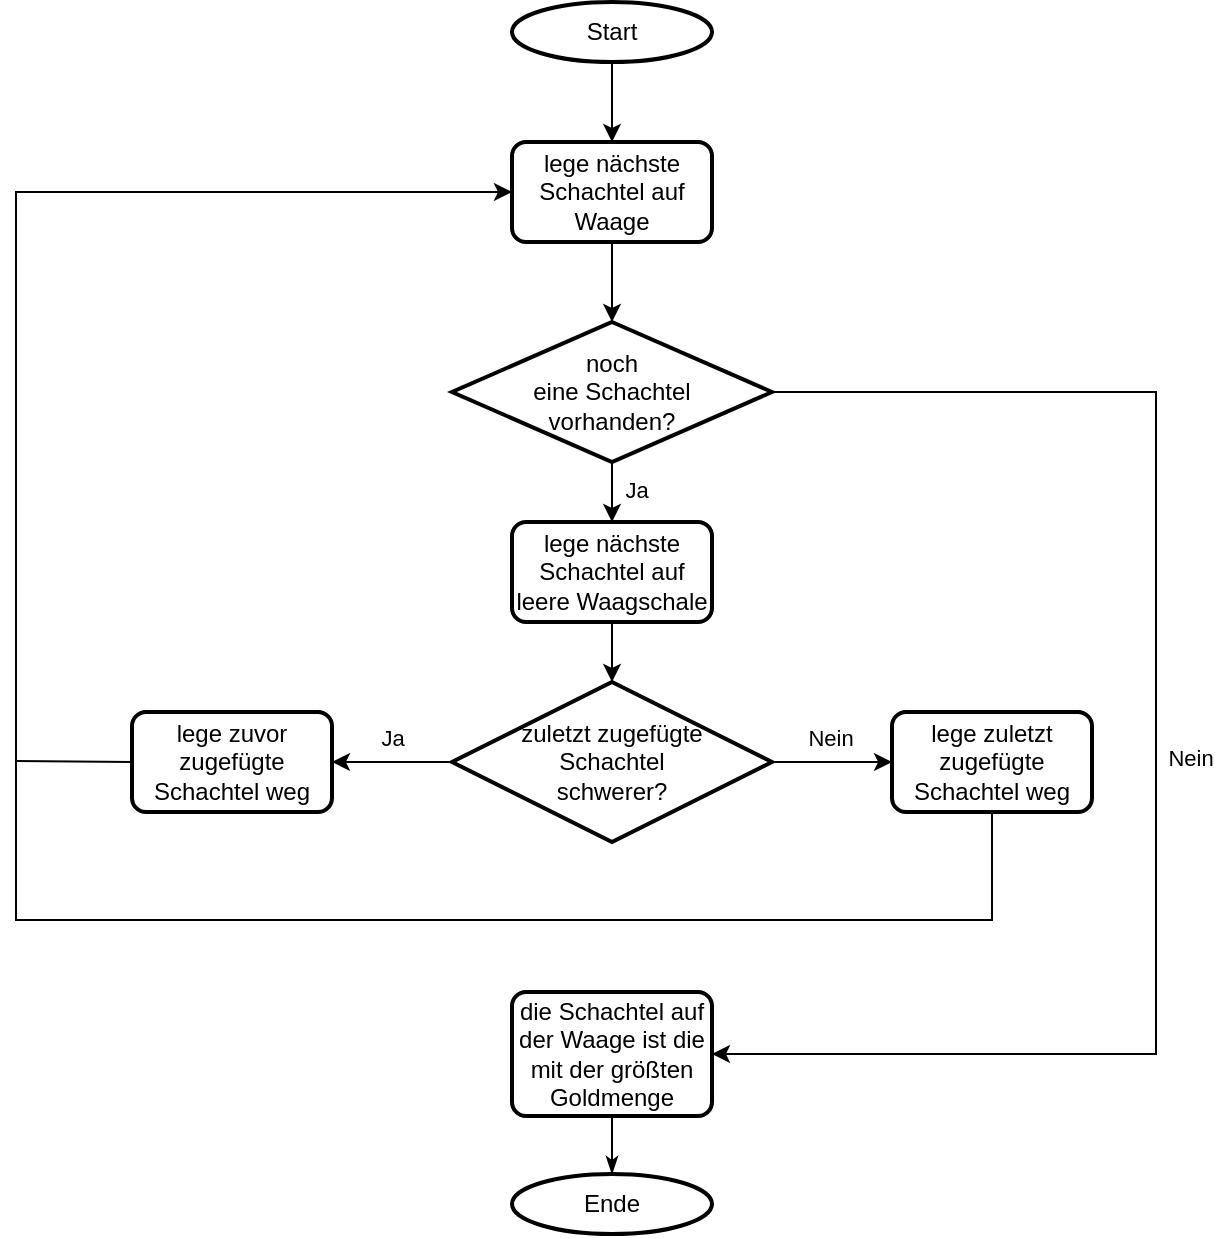 <mxfile version="14.9.7" type="github">
  <diagram id="r6M8skHL5s6FFcUsjDsS" name="Page-1">
    <mxGraphModel dx="1113" dy="729" grid="0" gridSize="10" guides="1" tooltips="1" connect="1" arrows="1" fold="1" page="0" pageScale="1" pageWidth="827" pageHeight="1169" math="0" shadow="0">
      <root>
        <mxCell id="0" />
        <mxCell id="1" parent="0" />
        <mxCell id="Nrn3qzLmEPuo9doUSMoq-4" style="edgeStyle=orthogonalEdgeStyle;rounded=0;orthogonalLoop=1;jettySize=auto;html=1;exitX=0.5;exitY=1;exitDx=0;exitDy=0;exitPerimeter=0;entryX=0.5;entryY=0;entryDx=0;entryDy=0;fontColor=#000000;" edge="1" parent="1" source="Nrn3qzLmEPuo9doUSMoq-1" target="Nrn3qzLmEPuo9doUSMoq-2">
          <mxGeometry relative="1" as="geometry" />
        </mxCell>
        <mxCell id="Nrn3qzLmEPuo9doUSMoq-1" value="Start" style="strokeWidth=2;html=1;shape=mxgraph.flowchart.start_1;whiteSpace=wrap;fontColor=#000000;" vertex="1" parent="1">
          <mxGeometry x="330" y="80" width="100" height="30" as="geometry" />
        </mxCell>
        <mxCell id="Nrn3qzLmEPuo9doUSMoq-5" style="edgeStyle=orthogonalEdgeStyle;rounded=0;orthogonalLoop=1;jettySize=auto;html=1;exitX=0.5;exitY=1;exitDx=0;exitDy=0;entryX=0.5;entryY=0;entryDx=0;entryDy=0;entryPerimeter=0;fontColor=#000000;" edge="1" parent="1" source="Nrn3qzLmEPuo9doUSMoq-2" target="Nrn3qzLmEPuo9doUSMoq-3">
          <mxGeometry relative="1" as="geometry" />
        </mxCell>
        <mxCell id="Nrn3qzLmEPuo9doUSMoq-2" value="lege nächste Schachtel auf Waage" style="rounded=1;whiteSpace=wrap;html=1;absoluteArcSize=1;arcSize=14;strokeWidth=2;fontColor=#000000;" vertex="1" parent="1">
          <mxGeometry x="330" y="150" width="100" height="50" as="geometry" />
        </mxCell>
        <mxCell id="Nrn3qzLmEPuo9doUSMoq-7" value="Ja&lt;br&gt;" style="edgeStyle=orthogonalEdgeStyle;rounded=0;orthogonalLoop=1;jettySize=auto;html=1;exitX=0.5;exitY=1;exitDx=0;exitDy=0;exitPerimeter=0;entryX=0.5;entryY=0;entryDx=0;entryDy=0;fontColor=#000000;" edge="1" parent="1" source="Nrn3qzLmEPuo9doUSMoq-3" target="Nrn3qzLmEPuo9doUSMoq-6">
          <mxGeometry x="-0.067" y="12" relative="1" as="geometry">
            <mxPoint as="offset" />
          </mxGeometry>
        </mxCell>
        <mxCell id="Nrn3qzLmEPuo9doUSMoq-3" value="noch &lt;br&gt;eine Schachtel &lt;br&gt;vorhanden?" style="strokeWidth=2;html=1;shape=mxgraph.flowchart.decision;whiteSpace=wrap;fontColor=#000000;" vertex="1" parent="1">
          <mxGeometry x="300" y="240" width="160" height="70" as="geometry" />
        </mxCell>
        <mxCell id="Nrn3qzLmEPuo9doUSMoq-9" style="edgeStyle=orthogonalEdgeStyle;rounded=0;orthogonalLoop=1;jettySize=auto;html=1;exitX=0.5;exitY=1;exitDx=0;exitDy=0;entryX=0.5;entryY=0;entryDx=0;entryDy=0;entryPerimeter=0;fontColor=#000000;" edge="1" parent="1" source="Nrn3qzLmEPuo9doUSMoq-6" target="Nrn3qzLmEPuo9doUSMoq-8">
          <mxGeometry relative="1" as="geometry" />
        </mxCell>
        <mxCell id="Nrn3qzLmEPuo9doUSMoq-6" value="lege nächste Schachtel auf leere Waagschale" style="rounded=1;whiteSpace=wrap;html=1;absoluteArcSize=1;arcSize=14;strokeWidth=2;fontColor=#000000;" vertex="1" parent="1">
          <mxGeometry x="330" y="340" width="100" height="50" as="geometry" />
        </mxCell>
        <mxCell id="Nrn3qzLmEPuo9doUSMoq-12" style="edgeStyle=orthogonalEdgeStyle;rounded=0;orthogonalLoop=1;jettySize=auto;html=1;exitX=0;exitY=0.5;exitDx=0;exitDy=0;exitPerimeter=0;entryX=1;entryY=0.5;entryDx=0;entryDy=0;fontColor=#000000;" edge="1" parent="1" source="Nrn3qzLmEPuo9doUSMoq-8" target="Nrn3qzLmEPuo9doUSMoq-10">
          <mxGeometry relative="1" as="geometry" />
        </mxCell>
        <mxCell id="Nrn3qzLmEPuo9doUSMoq-13" value="Ja" style="edgeLabel;html=1;align=center;verticalAlign=middle;resizable=0;points=[];fontColor=#000000;" vertex="1" connectable="0" parent="Nrn3qzLmEPuo9doUSMoq-12">
          <mxGeometry x="0.133" y="1" relative="1" as="geometry">
            <mxPoint x="4" y="-13" as="offset" />
          </mxGeometry>
        </mxCell>
        <mxCell id="Nrn3qzLmEPuo9doUSMoq-14" value="Nein" style="edgeStyle=orthogonalEdgeStyle;rounded=0;orthogonalLoop=1;jettySize=auto;html=1;exitX=1;exitY=0.5;exitDx=0;exitDy=0;exitPerimeter=0;entryX=0;entryY=0.5;entryDx=0;entryDy=0;fontColor=#000000;" edge="1" parent="1" source="Nrn3qzLmEPuo9doUSMoq-8" target="Nrn3qzLmEPuo9doUSMoq-11">
          <mxGeometry x="-0.033" y="12" relative="1" as="geometry">
            <mxPoint as="offset" />
          </mxGeometry>
        </mxCell>
        <mxCell id="Nrn3qzLmEPuo9doUSMoq-8" value="zuletzt zugefügte&lt;br&gt;Schachtel&lt;br&gt;schwerer?" style="strokeWidth=2;html=1;shape=mxgraph.flowchart.decision;whiteSpace=wrap;fontColor=#000000;" vertex="1" parent="1">
          <mxGeometry x="300" y="420" width="160" height="80" as="geometry" />
        </mxCell>
        <mxCell id="Nrn3qzLmEPuo9doUSMoq-24" style="edgeStyle=orthogonalEdgeStyle;rounded=0;orthogonalLoop=1;jettySize=auto;html=1;exitX=0;exitY=0.5;exitDx=0;exitDy=0;entryX=1;entryY=0.5;entryDx=0;entryDy=0;fontColor=#000000;endArrow=none;endFill=0;" edge="1" parent="1" source="Nrn3qzLmEPuo9doUSMoq-10">
          <mxGeometry relative="1" as="geometry">
            <mxPoint x="82" y="459.5" as="targetPoint" />
          </mxGeometry>
        </mxCell>
        <mxCell id="Nrn3qzLmEPuo9doUSMoq-10" value="lege zuvor zugefügte Schachtel weg" style="rounded=1;whiteSpace=wrap;html=1;absoluteArcSize=1;arcSize=14;strokeWidth=2;fontColor=#000000;" vertex="1" parent="1">
          <mxGeometry x="140" y="435" width="100" height="50" as="geometry" />
        </mxCell>
        <mxCell id="Nrn3qzLmEPuo9doUSMoq-23" style="edgeStyle=orthogonalEdgeStyle;rounded=0;orthogonalLoop=1;jettySize=auto;html=1;exitX=0.5;exitY=1;exitDx=0;exitDy=0;fontColor=#000000;endArrow=none;endFill=0;" edge="1" parent="1" source="Nrn3qzLmEPuo9doUSMoq-11">
          <mxGeometry relative="1" as="geometry">
            <mxPoint x="82" y="460" as="targetPoint" />
            <Array as="points">
              <mxPoint x="570" y="539" />
              <mxPoint x="82" y="539" />
            </Array>
          </mxGeometry>
        </mxCell>
        <mxCell id="Nrn3qzLmEPuo9doUSMoq-11" value="lege zuletzt zugefügte Schachtel weg" style="rounded=1;whiteSpace=wrap;html=1;absoluteArcSize=1;arcSize=14;strokeWidth=2;fontColor=#000000;" vertex="1" parent="1">
          <mxGeometry x="520" y="435" width="100" height="50" as="geometry" />
        </mxCell>
        <mxCell id="Nrn3qzLmEPuo9doUSMoq-25" style="edgeStyle=orthogonalEdgeStyle;rounded=0;orthogonalLoop=1;jettySize=auto;html=1;entryX=0;entryY=0.5;entryDx=0;entryDy=0;fontColor=#000000;" edge="1" parent="1" target="Nrn3qzLmEPuo9doUSMoq-2">
          <mxGeometry relative="1" as="geometry">
            <mxPoint x="82" y="460" as="sourcePoint" />
            <Array as="points">
              <mxPoint x="82" y="175" />
            </Array>
          </mxGeometry>
        </mxCell>
        <mxCell id="Nrn3qzLmEPuo9doUSMoq-34" style="edgeStyle=orthogonalEdgeStyle;rounded=0;orthogonalLoop=1;jettySize=auto;html=1;exitX=0.5;exitY=1;exitDx=0;exitDy=0;entryX=0.5;entryY=0;entryDx=0;entryDy=0;entryPerimeter=0;fontColor=#000000;endArrow=classicThin;endFill=1;" edge="1" parent="1" source="Nrn3qzLmEPuo9doUSMoq-28" target="Nrn3qzLmEPuo9doUSMoq-33">
          <mxGeometry relative="1" as="geometry" />
        </mxCell>
        <mxCell id="Nrn3qzLmEPuo9doUSMoq-28" value="die Schachtel auf der Waage ist die mit der größten Goldmenge" style="rounded=1;whiteSpace=wrap;html=1;absoluteArcSize=1;arcSize=14;strokeWidth=2;fontColor=#000000;" vertex="1" parent="1">
          <mxGeometry x="330" y="575" width="100" height="62" as="geometry" />
        </mxCell>
        <mxCell id="Nrn3qzLmEPuo9doUSMoq-32" value="Nein" style="edgeStyle=orthogonalEdgeStyle;rounded=0;orthogonalLoop=1;jettySize=auto;html=1;exitX=1;exitY=0.5;exitDx=0;exitDy=0;exitPerimeter=0;entryX=1;entryY=0.5;entryDx=0;entryDy=0;fontColor=#000000;" edge="1" parent="1" source="Nrn3qzLmEPuo9doUSMoq-3" target="Nrn3qzLmEPuo9doUSMoq-28">
          <mxGeometry x="0.007" y="17" relative="1" as="geometry">
            <mxPoint x="470" y="470" as="sourcePoint" />
            <mxPoint x="530" y="470" as="targetPoint" />
            <mxPoint as="offset" />
            <Array as="points">
              <mxPoint x="652" y="275" />
              <mxPoint x="652" y="606" />
            </Array>
          </mxGeometry>
        </mxCell>
        <mxCell id="Nrn3qzLmEPuo9doUSMoq-33" value="Ende" style="strokeWidth=2;html=1;shape=mxgraph.flowchart.start_1;whiteSpace=wrap;fontColor=#000000;" vertex="1" parent="1">
          <mxGeometry x="330" y="666" width="100" height="30" as="geometry" />
        </mxCell>
      </root>
    </mxGraphModel>
  </diagram>
</mxfile>
